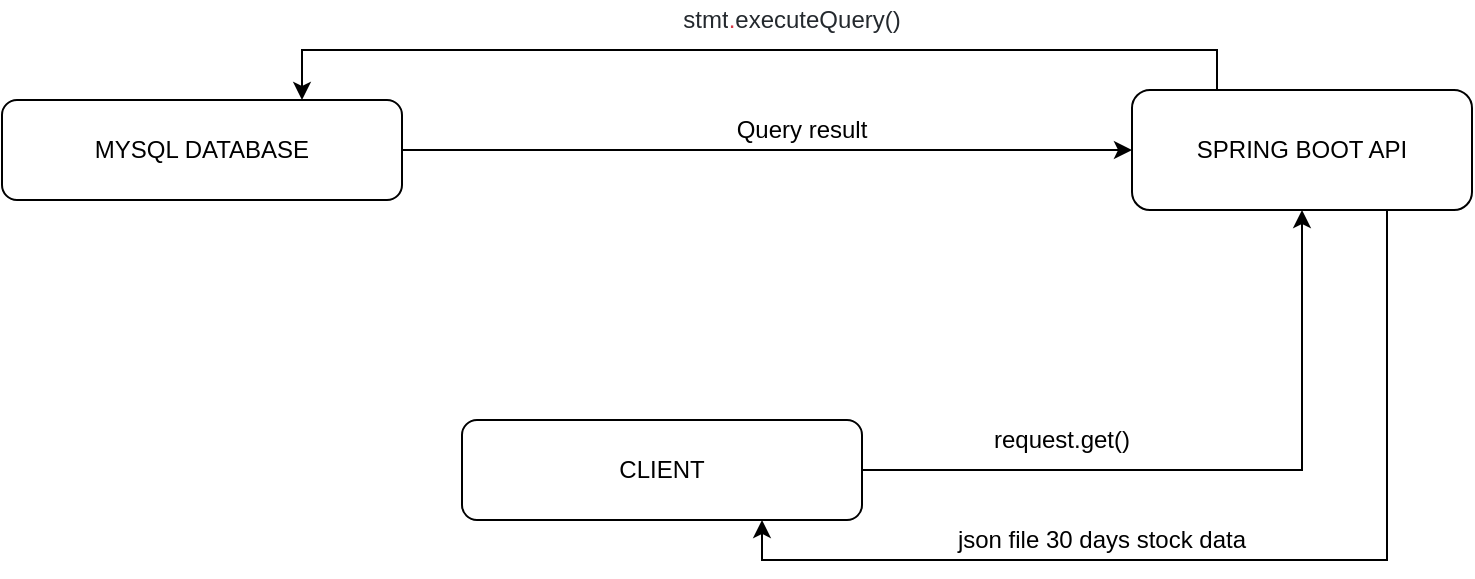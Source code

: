 <mxfile version="12.3.7" type="device" pages="1"><diagram id="zBhdk6wmvOl2NRS9za3e" name="Page-1"><mxGraphModel dx="946" dy="574" grid="1" gridSize="10" guides="1" tooltips="1" connect="1" arrows="1" fold="1" page="1" pageScale="1" pageWidth="850" pageHeight="1100" math="0" shadow="0"><root><mxCell id="0"/><mxCell id="1" parent="0"/><mxCell id="1uAqSTfsIVvrx3Ma5Q-7-2" style="edgeStyle=orthogonalEdgeStyle;rounded=0;orthogonalLoop=1;jettySize=auto;html=1;entryX=0.5;entryY=1;entryDx=0;entryDy=0;" edge="1" parent="1" source="1uAqSTfsIVvrx3Ma5Q-7-5" target="1uAqSTfsIVvrx3Ma5Q-7-12"><mxGeometry relative="1" as="geometry"><mxPoint x="900" y="140" as="targetPoint"/></mxGeometry></mxCell><mxCell id="1uAqSTfsIVvrx3Ma5Q-7-5" value="CLIENT" style="rounded=1;whiteSpace=wrap;html=1;" vertex="1" parent="1"><mxGeometry x="570" y="330" width="200" height="50" as="geometry"/></mxCell><mxCell id="1uAqSTfsIVvrx3Ma5Q-7-21" style="edgeStyle=orthogonalEdgeStyle;rounded=0;orthogonalLoop=1;jettySize=auto;html=1;exitX=1;exitY=0.5;exitDx=0;exitDy=0;entryX=0;entryY=0.5;entryDx=0;entryDy=0;" edge="1" parent="1" source="1uAqSTfsIVvrx3Ma5Q-7-8" target="1uAqSTfsIVvrx3Ma5Q-7-12"><mxGeometry relative="1" as="geometry"/></mxCell><mxCell id="1uAqSTfsIVvrx3Ma5Q-7-8" value="MYSQL DATABASE" style="rounded=1;whiteSpace=wrap;html=1;" vertex="1" parent="1"><mxGeometry x="340" y="170" width="200" height="50" as="geometry"/></mxCell><mxCell id="1uAqSTfsIVvrx3Ma5Q-7-9" value="request.get()" style="text;html=1;strokeColor=none;fillColor=none;align=center;verticalAlign=middle;whiteSpace=wrap;rounded=0;" vertex="1" parent="1"><mxGeometry x="820" y="330" width="100" height="20" as="geometry"/></mxCell><mxCell id="1uAqSTfsIVvrx3Ma5Q-7-11" style="edgeStyle=orthogonalEdgeStyle;rounded=0;orthogonalLoop=1;jettySize=auto;html=1;exitX=0.75;exitY=1;exitDx=0;exitDy=0;entryX=0.75;entryY=1;entryDx=0;entryDy=0;" edge="1" parent="1" source="1uAqSTfsIVvrx3Ma5Q-7-12" target="1uAqSTfsIVvrx3Ma5Q-7-5"><mxGeometry relative="1" as="geometry"/></mxCell><mxCell id="1uAqSTfsIVvrx3Ma5Q-7-20" style="edgeStyle=orthogonalEdgeStyle;rounded=0;orthogonalLoop=1;jettySize=auto;html=1;exitX=0.25;exitY=0;exitDx=0;exitDy=0;entryX=0.75;entryY=0;entryDx=0;entryDy=0;" edge="1" parent="1" source="1uAqSTfsIVvrx3Ma5Q-7-12" target="1uAqSTfsIVvrx3Ma5Q-7-8"><mxGeometry relative="1" as="geometry"/></mxCell><mxCell id="1uAqSTfsIVvrx3Ma5Q-7-12" value="SPRING BOOT API" style="rounded=1;whiteSpace=wrap;html=1;" vertex="1" parent="1"><mxGeometry x="905" y="165" width="170" height="60" as="geometry"/></mxCell><mxCell id="1uAqSTfsIVvrx3Ma5Q-7-14" value="json file 30 days stock data" style="text;html=1;strokeColor=none;fillColor=none;align=center;verticalAlign=middle;whiteSpace=wrap;rounded=0;" vertex="1" parent="1"><mxGeometry x="780" y="380" width="220" height="20" as="geometry"/></mxCell><mxCell id="1uAqSTfsIVvrx3Ma5Q-7-22" value="&lt;span style=&quot;color: rgb(36 , 41 , 46) ; font-family: , &amp;#34;consolas&amp;#34; , &amp;#34;liberation mono&amp;#34; , &amp;#34;menlo&amp;#34; , monospace ; white-space: pre ; background-color: rgb(255 , 255 , 255)&quot;&gt;stmt&lt;/span&gt;&lt;span class=&quot;pl-k&quot; style=&quot;box-sizing: border-box ; color: rgb(215 , 58 , 73) ; font-family: , &amp;#34;consolas&amp;#34; , &amp;#34;liberation mono&amp;#34; , &amp;#34;menlo&amp;#34; , monospace ; white-space: pre ; background-color: rgb(255 , 255 , 255)&quot;&gt;.&lt;/span&gt;&lt;span style=&quot;color: rgb(36 , 41 , 46) ; font-family: , &amp;#34;consolas&amp;#34; , &amp;#34;liberation mono&amp;#34; , &amp;#34;menlo&amp;#34; , monospace ; white-space: pre ; background-color: rgb(255 , 255 , 255)&quot;&gt;executeQuery()&lt;/span&gt;" style="text;html=1;strokeColor=none;fillColor=none;align=center;verticalAlign=middle;whiteSpace=wrap;rounded=0;" vertex="1" parent="1"><mxGeometry x="650" y="120" width="170" height="20" as="geometry"/></mxCell><mxCell id="1uAqSTfsIVvrx3Ma5Q-7-25" value="Query result" style="text;html=1;strokeColor=none;fillColor=none;align=center;verticalAlign=middle;whiteSpace=wrap;rounded=0;" vertex="1" parent="1"><mxGeometry x="680" y="175" width="120" height="20" as="geometry"/></mxCell></root></mxGraphModel></diagram></mxfile>